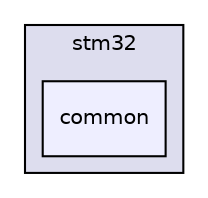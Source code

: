 digraph "/home/esdentem/projects/libopencm3/libopencm3-git/lib/stm32/common/" {
  compound=true
  node [ fontsize="10", fontname="Helvetica"];
  edge [ labelfontsize="10", labelfontname="Helvetica"];
  subgraph clusterdir_55eaf1e33010ef6e6239f6fb75078880 {
    graph [ bgcolor="#ddddee", pencolor="black", label="stm32" fontname="Helvetica", fontsize="10", URL="dir_55eaf1e33010ef6e6239f6fb75078880.html"]
  dir_2cc908344f7c033af6399289af991fc7 [shape=box, label="common", style="filled", fillcolor="#eeeeff", pencolor="black", URL="dir_2cc908344f7c033af6399289af991fc7.html"];
  }
}
